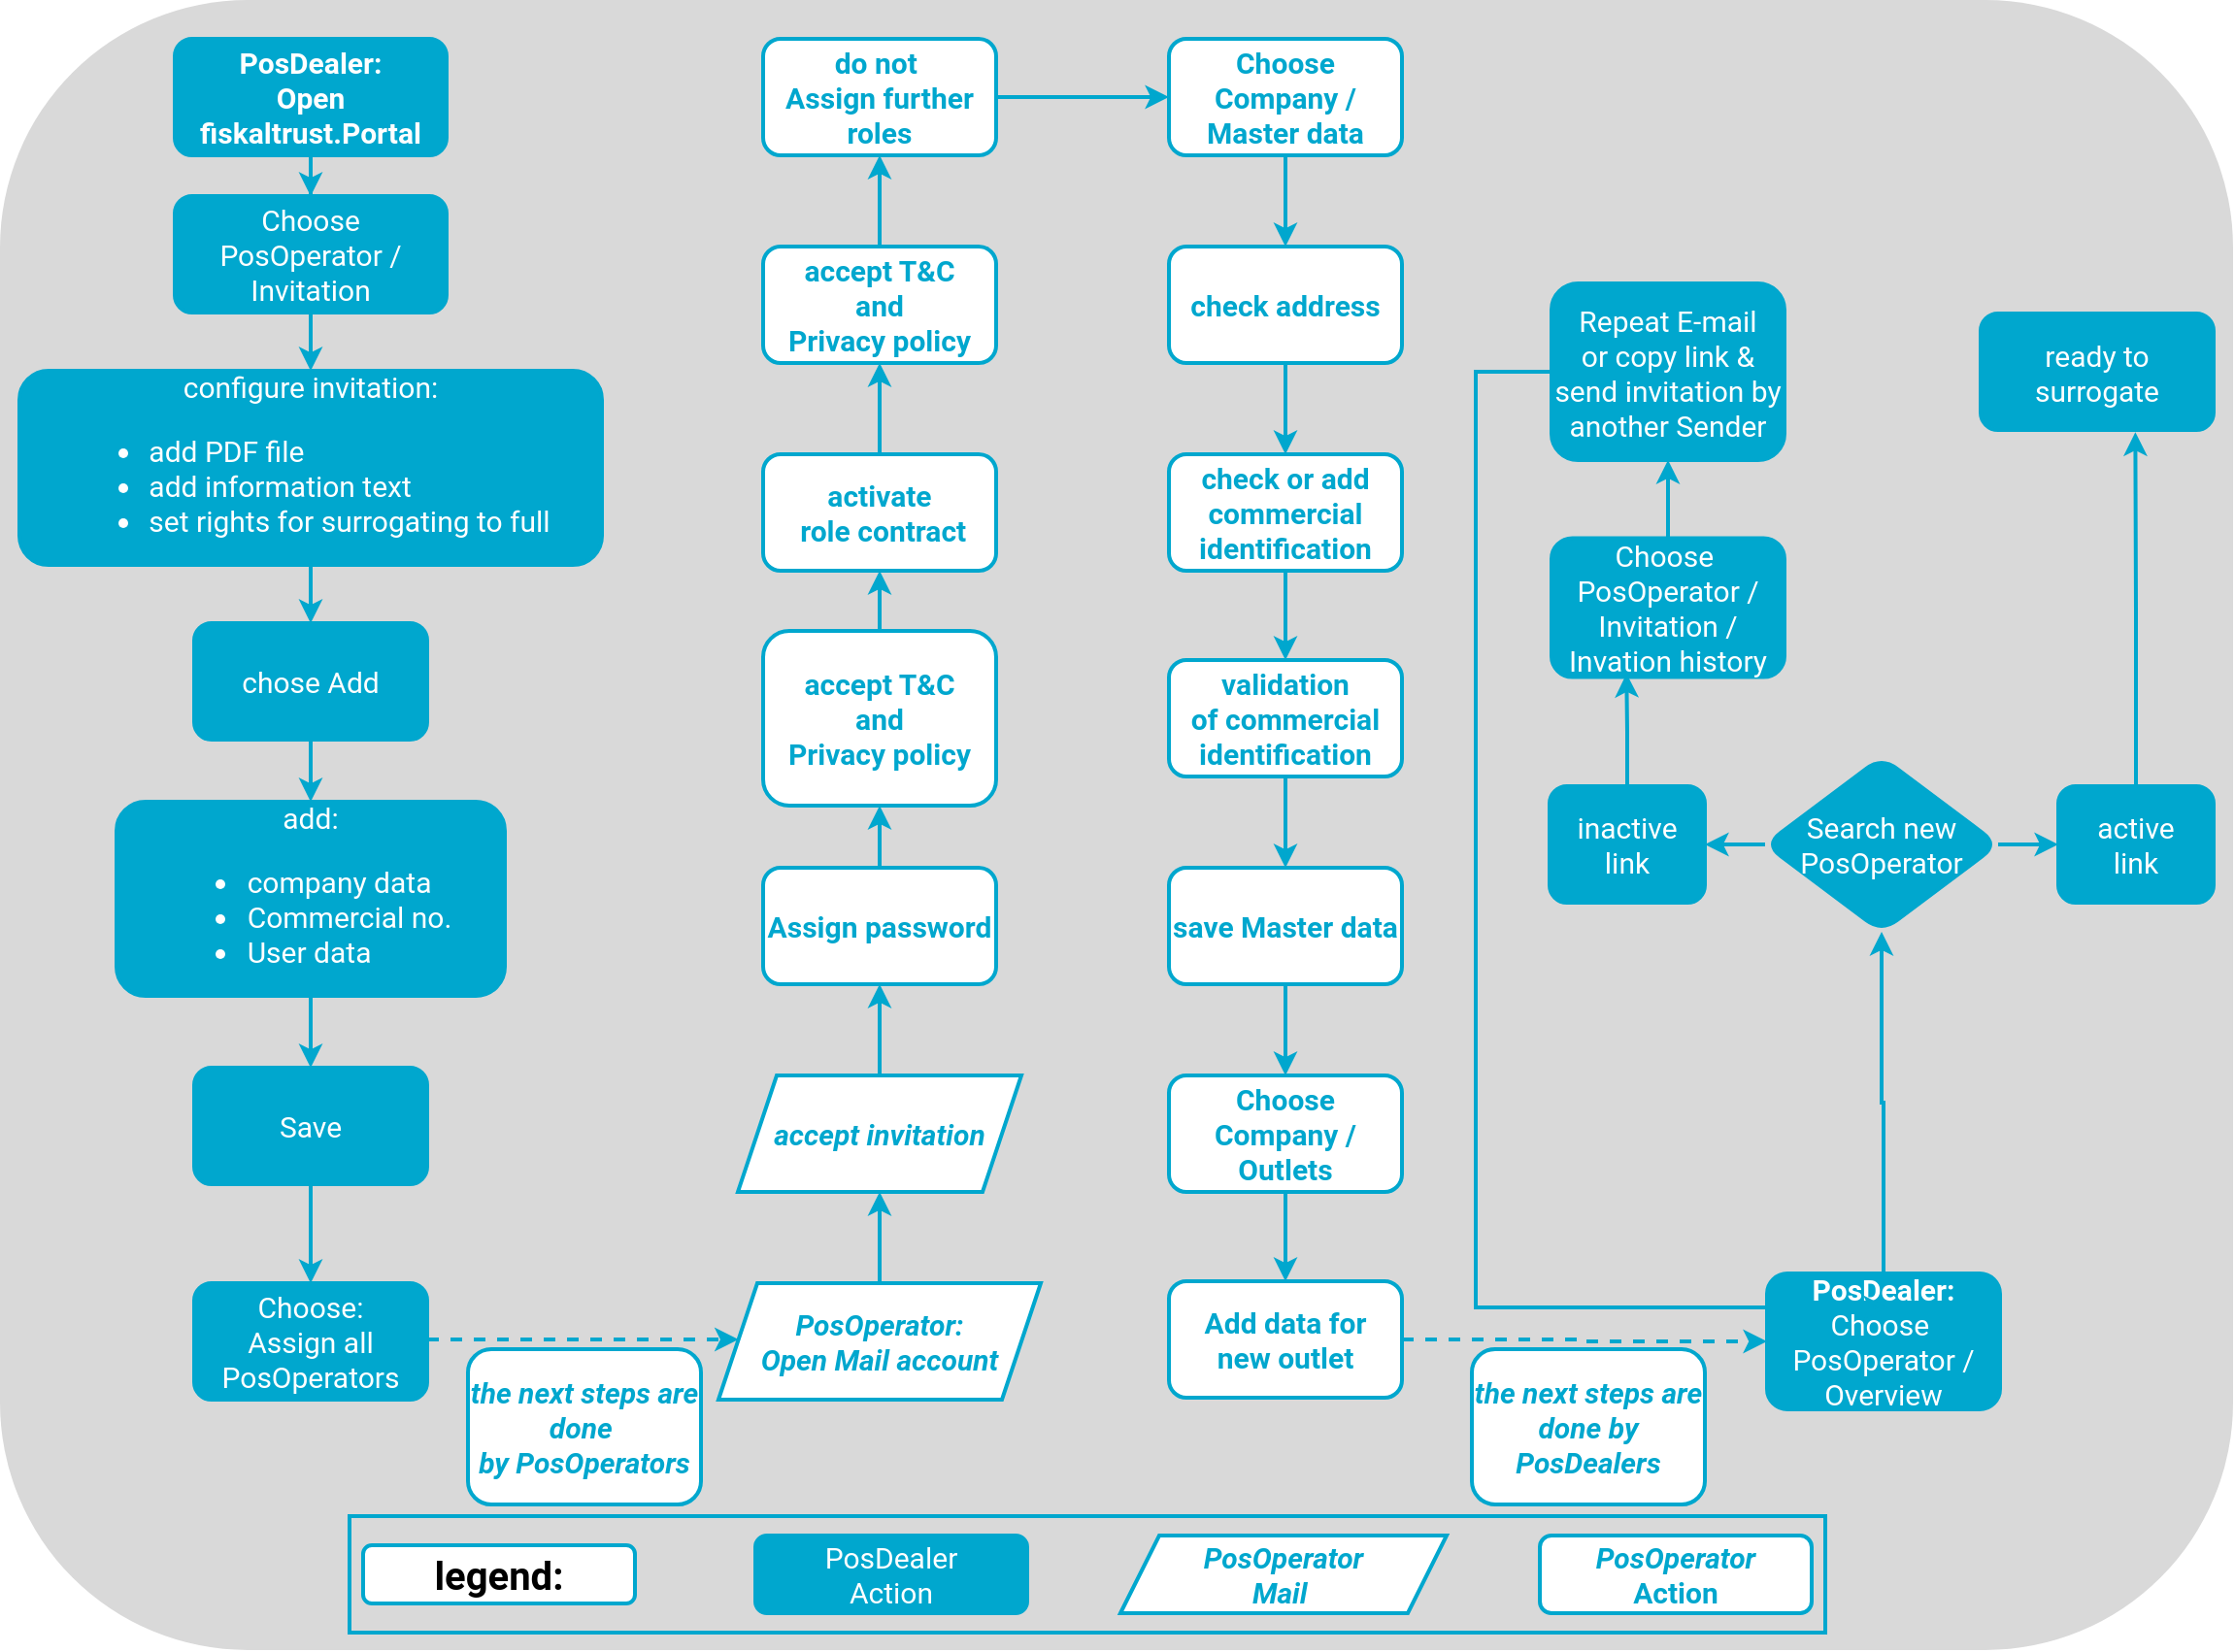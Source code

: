 <mxfile version="16.5.1" type="device"><diagram id="C5RBs43oDa-KdzZeNtuy" name="Page-1"><mxGraphModel dx="2465" dy="1008" grid="1" gridSize="10" guides="1" tooltips="1" connect="1" arrows="1" fold="1" page="1" pageScale="1" pageWidth="1169" pageHeight="827" math="0" shadow="0"><root><mxCell id="WIyWlLk6GJQsqaUBKTNV-0"/><mxCell id="WIyWlLk6GJQsqaUBKTNV-1" parent="WIyWlLk6GJQsqaUBKTNV-0"/><mxCell id="gjwJcGeJe08G-OfLPSlC-13" value="" style="rounded=1;whiteSpace=wrap;html=1;fillColor=#D9D9D9;strokeColor=none;" vertex="1" parent="WIyWlLk6GJQsqaUBKTNV-1"><mxGeometry x="-1160" width="1150" height="850" as="geometry"/></mxCell><mxCell id="Mn3AqxcqX_a29lvz7Gvl-0" value="" style="edgeStyle=orthogonalEdgeStyle;rounded=0;orthogonalLoop=1;jettySize=auto;html=1;fontFamily=Roboto;fontSize=24;fontColor=#00A7CE;strokeColor=#00A7CE;strokeWidth=2;" parent="WIyWlLk6GJQsqaUBKTNV-1" source="Mn3AqxcqX_a29lvz7Gvl-1" target="Mn3AqxcqX_a29lvz7Gvl-3" edge="1"><mxGeometry relative="1" as="geometry"/></mxCell><mxCell id="Mn3AqxcqX_a29lvz7Gvl-1" value="&lt;span style=&quot;font-weight: 700&quot;&gt;PosDealer:&lt;/span&gt;&lt;br style=&quot;font-weight: 700&quot;&gt;&lt;span style=&quot;font-weight: 700&quot;&gt;Open fiskaltrust.Portal&lt;/span&gt;&lt;span style=&quot;font-weight: 700 ; font-size: 15px&quot;&gt;&lt;br&gt;&lt;/span&gt;" style="whiteSpace=wrap;html=1;rounded=1;fontColor=#FFFFFF;strokeColor=#00A7CE;fillColor=#00A7CE;fontFamily=Roboto;fontSize=15;strokeWidth=2;" parent="WIyWlLk6GJQsqaUBKTNV-1" vertex="1"><mxGeometry x="-1070" y="20" width="140" height="60" as="geometry"/></mxCell><mxCell id="Mn3AqxcqX_a29lvz7Gvl-18" value="" style="edgeStyle=orthogonalEdgeStyle;rounded=0;orthogonalLoop=1;jettySize=auto;html=1;fontColor=#00A7CE;strokeColor=#00A7CE;strokeWidth=2;" parent="WIyWlLk6GJQsqaUBKTNV-1" source="Mn3AqxcqX_a29lvz7Gvl-3" target="Mn3AqxcqX_a29lvz7Gvl-17" edge="1"><mxGeometry relative="1" as="geometry"/></mxCell><mxCell id="Mn3AqxcqX_a29lvz7Gvl-3" value="Choose&lt;br&gt;PosOperator / Invitation" style="whiteSpace=wrap;html=1;rounded=1;fontFamily=Roboto;fontSize=15;fontColor=#FFFFFF;strokeColor=#00A7CE;fillColor=#00A7CE;strokeWidth=2;" parent="WIyWlLk6GJQsqaUBKTNV-1" vertex="1"><mxGeometry x="-1070" y="101" width="140" height="60" as="geometry"/></mxCell><mxCell id="Mn3AqxcqX_a29lvz7Gvl-20" value="" style="edgeStyle=orthogonalEdgeStyle;rounded=0;orthogonalLoop=1;jettySize=auto;html=1;fontColor=#00A7CE;strokeColor=#00A7CE;strokeWidth=2;" parent="WIyWlLk6GJQsqaUBKTNV-1" source="Mn3AqxcqX_a29lvz7Gvl-17" target="Mn3AqxcqX_a29lvz7Gvl-19" edge="1"><mxGeometry relative="1" as="geometry"/></mxCell><mxCell id="Mn3AqxcqX_a29lvz7Gvl-17" value="configure invitation:&lt;br&gt;&lt;ul&gt;&lt;li style=&quot;text-align: left&quot;&gt;&lt;span&gt;add PDF file&lt;/span&gt;&lt;br&gt;&lt;/li&gt;&lt;li style=&quot;text-align: left&quot;&gt;add information&amp;nbsp;text&lt;/li&gt;&lt;li style=&quot;text-align: left&quot;&gt;set rights for surrogating to full&lt;/li&gt;&lt;/ul&gt;" style="whiteSpace=wrap;html=1;rounded=1;fontFamily=Roboto;fontSize=15;fontColor=#FFFFFF;strokeColor=#00A7CE;fillColor=#00A7CE;strokeWidth=2;" parent="WIyWlLk6GJQsqaUBKTNV-1" vertex="1"><mxGeometry x="-1150" y="191" width="300" height="100" as="geometry"/></mxCell><mxCell id="Mn3AqxcqX_a29lvz7Gvl-95" value="" style="edgeStyle=orthogonalEdgeStyle;rounded=0;orthogonalLoop=1;jettySize=auto;html=1;fontColor=#00A7CE;strokeColor=#00A7CE;strokeWidth=2;" parent="WIyWlLk6GJQsqaUBKTNV-1" source="Mn3AqxcqX_a29lvz7Gvl-19" target="Mn3AqxcqX_a29lvz7Gvl-21" edge="1"><mxGeometry relative="1" as="geometry"/></mxCell><mxCell id="Mn3AqxcqX_a29lvz7Gvl-19" value="chose Add" style="whiteSpace=wrap;html=1;rounded=1;fontFamily=Roboto;fontSize=15;fontColor=#FFFFFF;strokeColor=#00A7CE;fillColor=#00A7CE;strokeWidth=2;" parent="WIyWlLk6GJQsqaUBKTNV-1" vertex="1"><mxGeometry x="-1060" y="321" width="120" height="60" as="geometry"/></mxCell><mxCell id="Mn3AqxcqX_a29lvz7Gvl-96" value="" style="edgeStyle=orthogonalEdgeStyle;rounded=0;orthogonalLoop=1;jettySize=auto;html=1;fontColor=#00A7CE;strokeColor=#00A7CE;strokeWidth=2;" parent="WIyWlLk6GJQsqaUBKTNV-1" source="Mn3AqxcqX_a29lvz7Gvl-21" target="Mn3AqxcqX_a29lvz7Gvl-23" edge="1"><mxGeometry relative="1" as="geometry"/></mxCell><mxCell id="Mn3AqxcqX_a29lvz7Gvl-21" value="add:&lt;br&gt;&lt;ul&gt;&lt;li style=&quot;text-align: left&quot;&gt;company data&lt;/li&gt;&lt;li style=&quot;text-align: left&quot;&gt;Commercial no.&lt;/li&gt;&lt;li style=&quot;text-align: left&quot;&gt;User data&lt;/li&gt;&lt;/ul&gt;" style="whiteSpace=wrap;html=1;rounded=1;fontFamily=Roboto;fontSize=15;fontColor=#FFFFFF;strokeColor=#00A7CE;fillColor=#00A7CE;strokeWidth=2;" parent="WIyWlLk6GJQsqaUBKTNV-1" vertex="1"><mxGeometry x="-1100" y="413" width="200" height="100" as="geometry"/></mxCell><mxCell id="Mn3AqxcqX_a29lvz7Gvl-26" value="" style="edgeStyle=orthogonalEdgeStyle;rounded=0;orthogonalLoop=1;jettySize=auto;html=1;fontColor=#00A7CE;strokeColor=#00A7CE;strokeWidth=2;" parent="WIyWlLk6GJQsqaUBKTNV-1" source="Mn3AqxcqX_a29lvz7Gvl-23" target="Mn3AqxcqX_a29lvz7Gvl-25" edge="1"><mxGeometry relative="1" as="geometry"/></mxCell><mxCell id="Mn3AqxcqX_a29lvz7Gvl-23" value="Save" style="whiteSpace=wrap;html=1;rounded=1;fontFamily=Roboto;fontSize=15;fontColor=#FFFFFF;strokeColor=#00A7CE;fillColor=#00A7CE;strokeWidth=2;" parent="WIyWlLk6GJQsqaUBKTNV-1" vertex="1"><mxGeometry x="-1060" y="550" width="120" height="60" as="geometry"/></mxCell><mxCell id="Mn3AqxcqX_a29lvz7Gvl-97" value="" style="edgeStyle=orthogonalEdgeStyle;rounded=0;orthogonalLoop=1;jettySize=auto;html=1;fontColor=#00A7CE;strokeColor=#00A7CE;strokeWidth=2;dashed=1;" parent="WIyWlLk6GJQsqaUBKTNV-1" source="Mn3AqxcqX_a29lvz7Gvl-25" target="Mn3AqxcqX_a29lvz7Gvl-34" edge="1"><mxGeometry relative="1" as="geometry"><Array as="points"><mxPoint x="-860" y="690"/><mxPoint x="-860" y="690"/></Array></mxGeometry></mxCell><mxCell id="Mn3AqxcqX_a29lvz7Gvl-25" value="Choose:&lt;br&gt;Assign all PosOperators" style="whiteSpace=wrap;html=1;rounded=1;fontFamily=Roboto;fontSize=15;fontColor=#FFFFFF;strokeColor=#00A7CE;fillColor=#00A7CE;strokeWidth=2;" parent="WIyWlLk6GJQsqaUBKTNV-1" vertex="1"><mxGeometry x="-1060" y="661" width="120" height="60" as="geometry"/></mxCell><mxCell id="Mn3AqxcqX_a29lvz7Gvl-33" value="" style="edgeStyle=orthogonalEdgeStyle;rounded=0;orthogonalLoop=1;jettySize=auto;html=1;fontFamily=Roboto;fontSize=24;fontColor=#00A7CE;strokeColor=#00A7CE;strokeWidth=2;" parent="WIyWlLk6GJQsqaUBKTNV-1" source="Mn3AqxcqX_a29lvz7Gvl-34" target="Mn3AqxcqX_a29lvz7Gvl-36" edge="1"><mxGeometry relative="1" as="geometry"/></mxCell><mxCell id="Mn3AqxcqX_a29lvz7Gvl-34" value="PosOperator:&lt;br&gt;Open Mail account" style="shape=parallelogram;perimeter=parallelogramPerimeter;whiteSpace=wrap;html=1;fixedSize=1;labelBackgroundColor=#;fontFamily=Roboto;fontSize=15;fontColor=#00A7CE;strokeColor=#00A7CE;fillColor=default;fontStyle=3;strokeWidth=2;" parent="WIyWlLk6GJQsqaUBKTNV-1" vertex="1"><mxGeometry x="-790" y="661" width="166" height="60" as="geometry"/></mxCell><mxCell id="Mn3AqxcqX_a29lvz7Gvl-35" value="" style="edgeStyle=orthogonalEdgeStyle;rounded=0;orthogonalLoop=1;jettySize=auto;html=1;fontFamily=Roboto;fontSize=24;fontColor=#00A7CE;strokeColor=#00A7CE;strokeWidth=2;exitX=0.5;exitY=0;exitDx=0;exitDy=0;" parent="WIyWlLk6GJQsqaUBKTNV-1" source="Mn3AqxcqX_a29lvz7Gvl-36" target="Mn3AqxcqX_a29lvz7Gvl-38" edge="1"><mxGeometry relative="1" as="geometry"><mxPoint x="-708.0" y="600" as="sourcePoint"/></mxGeometry></mxCell><mxCell id="Mn3AqxcqX_a29lvz7Gvl-36" value="accept invitation" style="shape=parallelogram;perimeter=parallelogramPerimeter;whiteSpace=wrap;html=1;fixedSize=1;labelBackgroundColor=#;fontFamily=Roboto;fontSize=15;fontColor=#00A7CE;strokeColor=#00A7CE;fillColor=default;fontStyle=3;strokeWidth=2;" parent="WIyWlLk6GJQsqaUBKTNV-1" vertex="1"><mxGeometry x="-780" y="554" width="146" height="60" as="geometry"/></mxCell><mxCell id="Mn3AqxcqX_a29lvz7Gvl-37" value="" style="edgeStyle=orthogonalEdgeStyle;rounded=0;orthogonalLoop=1;jettySize=auto;html=1;fontFamily=Roboto;fontSize=24;fontColor=#00A7CE;strokeColor=#00A7CE;strokeWidth=2;" parent="WIyWlLk6GJQsqaUBKTNV-1" source="Mn3AqxcqX_a29lvz7Gvl-38" target="Mn3AqxcqX_a29lvz7Gvl-40" edge="1"><mxGeometry relative="1" as="geometry"/></mxCell><mxCell id="Mn3AqxcqX_a29lvz7Gvl-38" value="Assign password" style="whiteSpace=wrap;html=1;rounded=1;fontFamily=Roboto;fontSize=15;fontColor=#00A7CE;fontStyle=1;strokeColor=#00A7CE;strokeWidth=2;" parent="WIyWlLk6GJQsqaUBKTNV-1" vertex="1"><mxGeometry x="-767" y="447" width="120" height="60" as="geometry"/></mxCell><mxCell id="Mn3AqxcqX_a29lvz7Gvl-39" value="" style="edgeStyle=orthogonalEdgeStyle;rounded=0;orthogonalLoop=1;jettySize=auto;html=1;strokeColor=#00A7CE;strokeWidth=2;" parent="WIyWlLk6GJQsqaUBKTNV-1" source="Mn3AqxcqX_a29lvz7Gvl-40" target="Mn3AqxcqX_a29lvz7Gvl-50" edge="1"><mxGeometry relative="1" as="geometry"/></mxCell><mxCell id="Mn3AqxcqX_a29lvz7Gvl-40" value="accept T&amp;amp;C&lt;br&gt;and &lt;br&gt;Privacy policy" style="whiteSpace=wrap;html=1;rounded=1;fontFamily=Roboto;fontSize=15;fontColor=#00A7CE;fontStyle=1;strokeColor=#00A7CE;strokeWidth=2;" parent="WIyWlLk6GJQsqaUBKTNV-1" vertex="1"><mxGeometry x="-767" y="325" width="120" height="90" as="geometry"/></mxCell><mxCell id="Mn3AqxcqX_a29lvz7Gvl-99" value="" style="edgeStyle=orthogonalEdgeStyle;rounded=0;orthogonalLoop=1;jettySize=auto;html=1;fontColor=#00A7CE;strokeColor=#00A7CE;strokeWidth=2;" parent="WIyWlLk6GJQsqaUBKTNV-1" source="Mn3AqxcqX_a29lvz7Gvl-42" target="Mn3AqxcqX_a29lvz7Gvl-44" edge="1"><mxGeometry relative="1" as="geometry"/></mxCell><mxCell id="Mn3AqxcqX_a29lvz7Gvl-103" value="" style="edgeStyle=orthogonalEdgeStyle;rounded=0;orthogonalLoop=1;jettySize=auto;html=1;fontColor=#00A7CE;strokeColor=#00A7CE;strokeWidth=2;entryX=0.5;entryY=0;entryDx=0;entryDy=0;" parent="WIyWlLk6GJQsqaUBKTNV-1" source="Mn3AqxcqX_a29lvz7Gvl-46" target="puUZkzGOgNQU4tXlGvYH-48" edge="1"><mxGeometry relative="1" as="geometry"><mxPoint x="-213.0" y="153" as="targetPoint"/></mxGeometry></mxCell><mxCell id="Mn3AqxcqX_a29lvz7Gvl-46" value="check or add commercial identification" style="whiteSpace=wrap;html=1;rounded=1;fontFamily=Roboto;fontSize=15;fontColor=#00A7CE;fontStyle=1;strokeColor=#00A7CE;strokeWidth=2;" parent="WIyWlLk6GJQsqaUBKTNV-1" vertex="1"><mxGeometry x="-558" y="234" width="120" height="60" as="geometry"/></mxCell><mxCell id="Mn3AqxcqX_a29lvz7Gvl-49" value="" style="edgeStyle=orthogonalEdgeStyle;rounded=0;orthogonalLoop=1;jettySize=auto;html=1;fontColor=#00A7CE;strokeColor=#00A7CE;strokeWidth=2;" parent="WIyWlLk6GJQsqaUBKTNV-1" source="Mn3AqxcqX_a29lvz7Gvl-50" target="Mn3AqxcqX_a29lvz7Gvl-52" edge="1"><mxGeometry relative="1" as="geometry"/></mxCell><mxCell id="Mn3AqxcqX_a29lvz7Gvl-50" value="activate&lt;br&gt;&amp;nbsp;role contract" style="whiteSpace=wrap;html=1;rounded=1;fontFamily=Roboto;fontSize=15;fontColor=#00A7CE;fontStyle=1;strokeColor=#00A7CE;strokeWidth=2;" parent="WIyWlLk6GJQsqaUBKTNV-1" vertex="1"><mxGeometry x="-767" y="234" width="120" height="60" as="geometry"/></mxCell><mxCell id="Mn3AqxcqX_a29lvz7Gvl-51" value="" style="edgeStyle=orthogonalEdgeStyle;rounded=0;orthogonalLoop=1;jettySize=auto;html=1;fontColor=#00A7CE;strokeColor=#00A7CE;strokeWidth=2;" parent="WIyWlLk6GJQsqaUBKTNV-1" source="Mn3AqxcqX_a29lvz7Gvl-52" target="Mn3AqxcqX_a29lvz7Gvl-54" edge="1"><mxGeometry relative="1" as="geometry"/></mxCell><mxCell id="Mn3AqxcqX_a29lvz7Gvl-52" value="&lt;span&gt;accept T&amp;amp;C&lt;/span&gt;&lt;br&gt;&lt;span&gt;and &lt;br&gt;Privacy policy&lt;/span&gt;" style="whiteSpace=wrap;html=1;rounded=1;fontFamily=Roboto;fontSize=15;fontColor=#00A7CE;fontStyle=1;strokeColor=#00A7CE;strokeWidth=2;" parent="WIyWlLk6GJQsqaUBKTNV-1" vertex="1"><mxGeometry x="-767" y="127" width="120" height="60" as="geometry"/></mxCell><mxCell id="gjwJcGeJe08G-OfLPSlC-8" style="edgeStyle=orthogonalEdgeStyle;rounded=1;orthogonalLoop=1;jettySize=auto;html=1;fontSize=15;fontFamily=Roboto;fillColor=default;strokeColor=#00A7CE;fontColor=#00A7CE;fontStyle=1;strokeWidth=2;" edge="1" parent="WIyWlLk6GJQsqaUBKTNV-1" source="Mn3AqxcqX_a29lvz7Gvl-54" target="Mn3AqxcqX_a29lvz7Gvl-42"><mxGeometry relative="1" as="geometry"/></mxCell><mxCell id="Mn3AqxcqX_a29lvz7Gvl-54" value="&lt;h4&gt;do not&amp;nbsp;&lt;br&gt;Assign further roles&lt;/h4&gt;" style="whiteSpace=wrap;html=1;rounded=1;fontFamily=Roboto;fontSize=15;fontColor=#00A7CE;fontStyle=1;strokeColor=#00A7CE;strokeWidth=2;" parent="WIyWlLk6GJQsqaUBKTNV-1" vertex="1"><mxGeometry x="-767" y="20" width="120" height="60" as="geometry"/></mxCell><mxCell id="Mn3AqxcqX_a29lvz7Gvl-100" value="" style="edgeStyle=orthogonalEdgeStyle;rounded=0;orthogonalLoop=1;jettySize=auto;html=1;fontColor=#00A7CE;strokeColor=#00A7CE;strokeWidth=2;" parent="WIyWlLk6GJQsqaUBKTNV-1" source="Mn3AqxcqX_a29lvz7Gvl-44" target="Mn3AqxcqX_a29lvz7Gvl-46" edge="1"><mxGeometry relative="1" as="geometry"/></mxCell><mxCell id="puUZkzGOgNQU4tXlGvYH-45" value="" style="edgeStyle=orthogonalEdgeStyle;rounded=0;orthogonalLoop=1;jettySize=auto;html=1;strokeColor=#00A7CE;strokeWidth=2;" parent="WIyWlLk6GJQsqaUBKTNV-1" source="puUZkzGOgNQU4tXlGvYH-46" target="puUZkzGOgNQU4tXlGvYH-62" edge="1"><mxGeometry relative="1" as="geometry"/></mxCell><mxCell id="puUZkzGOgNQU4tXlGvYH-46" value="save Master data" style="whiteSpace=wrap;html=1;rounded=1;fontFamily=Roboto;fontSize=15;fontColor=#00A7CE;fontStyle=1;strokeColor=#00A7CE;strokeWidth=2;" parent="WIyWlLk6GJQsqaUBKTNV-1" vertex="1"><mxGeometry x="-558" y="447" width="120" height="60" as="geometry"/></mxCell><mxCell id="puUZkzGOgNQU4tXlGvYH-47" value="" style="edgeStyle=orthogonalEdgeStyle;rounded=0;orthogonalLoop=1;jettySize=auto;html=1;fontColor=#00A7CE;strokeColor=#00A7CE;strokeWidth=2;entryX=0.5;entryY=0;entryDx=0;entryDy=0;" parent="WIyWlLk6GJQsqaUBKTNV-1" source="puUZkzGOgNQU4tXlGvYH-48" target="puUZkzGOgNQU4tXlGvYH-46" edge="1"><mxGeometry relative="1" as="geometry"><mxPoint x="-489" y="565" as="targetPoint"/></mxGeometry></mxCell><mxCell id="puUZkzGOgNQU4tXlGvYH-48" value="validation&lt;br&gt;of commercial identification" style="whiteSpace=wrap;html=1;rounded=1;fontFamily=Roboto;fontSize=15;fontColor=#00A7CE;fontStyle=1;strokeColor=#00A7CE;strokeWidth=2;" parent="WIyWlLk6GJQsqaUBKTNV-1" vertex="1"><mxGeometry x="-558" y="340" width="120" height="60" as="geometry"/></mxCell><mxCell id="puUZkzGOgNQU4tXlGvYH-49" value="" style="edgeStyle=orthogonalEdgeStyle;rounded=0;orthogonalLoop=1;jettySize=auto;html=1;fontColor=#00A7CE;strokeColor=#00A7CE;strokeWidth=2;" parent="WIyWlLk6GJQsqaUBKTNV-1" source="puUZkzGOgNQU4tXlGvYH-50" target="puUZkzGOgNQU4tXlGvYH-53" edge="1"><mxGeometry relative="1" as="geometry"/></mxCell><mxCell id="puUZkzGOgNQU4tXlGvYH-50" value="&lt;span style=&quot;font-weight: 700&quot;&gt;PosDealer:&lt;br&gt;&lt;/span&gt;Choose&amp;nbsp;&lt;br&gt;PosOperator / Overview" style="whiteSpace=wrap;html=1;rounded=1;fontFamily=Roboto;fontSize=15;fontColor=#FFFFFF;strokeColor=#00A7CE;fillColor=#00A7CE;strokeWidth=2;" parent="WIyWlLk6GJQsqaUBKTNV-1" vertex="1"><mxGeometry x="-250" y="656" width="120" height="70" as="geometry"/></mxCell><mxCell id="gjwJcGeJe08G-OfLPSlC-10" value="" style="edgeStyle=orthogonalEdgeStyle;rounded=0;orthogonalLoop=1;jettySize=auto;html=1;strokeColor=#00A7CE;strokeWidth=2;" edge="1" parent="WIyWlLk6GJQsqaUBKTNV-1" source="puUZkzGOgNQU4tXlGvYH-53" target="puUZkzGOgNQU4tXlGvYH-55"><mxGeometry relative="1" as="geometry"/></mxCell><mxCell id="gjwJcGeJe08G-OfLPSlC-16" style="edgeStyle=orthogonalEdgeStyle;rounded=0;orthogonalLoop=1;jettySize=auto;html=1;strokeColor=#00A7CE;fontColor=#00A7CE;strokeWidth=2;" edge="1" parent="WIyWlLk6GJQsqaUBKTNV-1" source="puUZkzGOgNQU4tXlGvYH-53" target="puUZkzGOgNQU4tXlGvYH-60"><mxGeometry relative="1" as="geometry"/></mxCell><mxCell id="puUZkzGOgNQU4tXlGvYH-53" value="Search new PosOperator" style="rhombus;whiteSpace=wrap;html=1;rounded=1;fontFamily=Roboto;fontSize=15;fontColor=#FFFFFF;strokeColor=#00A7CE;fillColor=#00A7CE;strokeWidth=2;" parent="WIyWlLk6GJQsqaUBKTNV-1" vertex="1"><mxGeometry x="-251" y="390" width="120" height="90" as="geometry"/></mxCell><mxCell id="puUZkzGOgNQU4tXlGvYH-54" value="" style="edgeStyle=orthogonalEdgeStyle;rounded=0;orthogonalLoop=1;jettySize=auto;html=1;fontColor=#00A7CE;strokeColor=#00A7CE;strokeWidth=2;entryX=0.322;entryY=0.976;entryDx=0;entryDy=0;entryPerimeter=0;" parent="WIyWlLk6GJQsqaUBKTNV-1" source="puUZkzGOgNQU4tXlGvYH-55" target="puUZkzGOgNQU4tXlGvYH-57" edge="1"><mxGeometry relative="1" as="geometry"><mxPoint x="-301" y="350" as="targetPoint"/></mxGeometry></mxCell><mxCell id="puUZkzGOgNQU4tXlGvYH-55" value="inactive&lt;br&gt;link" style="whiteSpace=wrap;html=1;rounded=1;fontFamily=Roboto;fontSize=15;fontColor=#FFFFFF;strokeColor=#00A7CE;fillColor=#00A7CE;strokeWidth=2;" parent="WIyWlLk6GJQsqaUBKTNV-1" vertex="1"><mxGeometry x="-362" y="405" width="80" height="60" as="geometry"/></mxCell><mxCell id="puUZkzGOgNQU4tXlGvYH-56" value="" style="edgeStyle=orthogonalEdgeStyle;rounded=0;orthogonalLoop=1;jettySize=auto;html=1;fontColor=#00A7CE;strokeColor=#00A7CE;strokeWidth=2;" parent="WIyWlLk6GJQsqaUBKTNV-1" source="puUZkzGOgNQU4tXlGvYH-57" target="puUZkzGOgNQU4tXlGvYH-59" edge="1"><mxGeometry relative="1" as="geometry"/></mxCell><mxCell id="puUZkzGOgNQU4tXlGvYH-57" value="Choose&amp;nbsp;&lt;br&gt;PosOperator / Invitation / Invation history" style="whiteSpace=wrap;html=1;rounded=1;fontFamily=Roboto;fontSize=15;fontColor=#FFFFFF;strokeColor=#00A7CE;fillColor=#00A7CE;strokeWidth=2;" parent="WIyWlLk6GJQsqaUBKTNV-1" vertex="1"><mxGeometry x="-361" y="277.25" width="120" height="71.5" as="geometry"/></mxCell><mxCell id="gjwJcGeJe08G-OfLPSlC-11" style="edgeStyle=orthogonalEdgeStyle;rounded=0;orthogonalLoop=1;jettySize=auto;html=1;entryX=0;entryY=0.25;entryDx=0;entryDy=0;strokeColor=#00A7CE;strokeWidth=2;exitX=0;exitY=0.5;exitDx=0;exitDy=0;" edge="1" parent="WIyWlLk6GJQsqaUBKTNV-1" source="puUZkzGOgNQU4tXlGvYH-59"><mxGeometry relative="1" as="geometry"><mxPoint x="-337" y="152.5" as="sourcePoint"/><mxPoint x="-188" y="673.5" as="targetPoint"/><Array as="points"><mxPoint x="-400" y="191"/><mxPoint x="-400" y="673"/></Array></mxGeometry></mxCell><mxCell id="puUZkzGOgNQU4tXlGvYH-59" value="Repeat E-mail&lt;br&gt;or copy link &amp;amp; send invitation by another Sender" style="whiteSpace=wrap;html=1;rounded=1;fontFamily=Roboto;fontSize=15;fontColor=#FFFFFF;strokeColor=#00A7CE;fillColor=#00A7CE;strokeWidth=2;" parent="WIyWlLk6GJQsqaUBKTNV-1" vertex="1"><mxGeometry x="-361" y="146" width="120" height="91" as="geometry"/></mxCell><mxCell id="gjwJcGeJe08G-OfLPSlC-15" value="" style="edgeStyle=orthogonalEdgeStyle;rounded=0;orthogonalLoop=1;jettySize=auto;html=1;strokeColor=#00A7CE;fontColor=#00A7CE;strokeWidth=2;entryX=0.664;entryY=1.019;entryDx=0;entryDy=0;entryPerimeter=0;" edge="1" parent="WIyWlLk6GJQsqaUBKTNV-1" source="puUZkzGOgNQU4tXlGvYH-60" target="gjwJcGeJe08G-OfLPSlC-14"><mxGeometry relative="1" as="geometry"/></mxCell><mxCell id="puUZkzGOgNQU4tXlGvYH-60" value="active&lt;br&gt;link" style="whiteSpace=wrap;html=1;rounded=1;fontFamily=Roboto;fontSize=15;fontColor=#FFFFFF;strokeColor=#00A7CE;fillColor=#00A7CE;strokeWidth=2;" parent="WIyWlLk6GJQsqaUBKTNV-1" vertex="1"><mxGeometry x="-100" y="405" width="80" height="60" as="geometry"/></mxCell><mxCell id="puUZkzGOgNQU4tXlGvYH-61" value="" style="edgeStyle=orthogonalEdgeStyle;rounded=0;orthogonalLoop=1;jettySize=auto;html=1;strokeColor=#00A7CE;strokeWidth=2;" parent="WIyWlLk6GJQsqaUBKTNV-1" source="puUZkzGOgNQU4tXlGvYH-62" target="puUZkzGOgNQU4tXlGvYH-64" edge="1"><mxGeometry relative="1" as="geometry"/></mxCell><mxCell id="puUZkzGOgNQU4tXlGvYH-62" value="Choose Company / Outlets" style="whiteSpace=wrap;html=1;rounded=1;fontFamily=Roboto;fontSize=15;fontColor=#00A7CE;fontStyle=1;strokeColor=#00A7CE;strokeWidth=2;" parent="WIyWlLk6GJQsqaUBKTNV-1" vertex="1"><mxGeometry x="-558" y="554" width="120" height="60" as="geometry"/></mxCell><mxCell id="gjwJcGeJe08G-OfLPSlC-17" style="edgeStyle=orthogonalEdgeStyle;rounded=0;orthogonalLoop=1;jettySize=auto;html=1;strokeColor=#00A7CE;fontColor=#00A7CE;strokeWidth=2;dashed=1;" edge="1" parent="WIyWlLk6GJQsqaUBKTNV-1" source="puUZkzGOgNQU4tXlGvYH-64" target="puUZkzGOgNQU4tXlGvYH-50"><mxGeometry relative="1" as="geometry"/></mxCell><mxCell id="puUZkzGOgNQU4tXlGvYH-64" value="Add data for&lt;br&gt;new outlet" style="whiteSpace=wrap;html=1;rounded=1;fontFamily=Roboto;fontSize=15;fontColor=#00A7CE;fontStyle=1;strokeColor=#00A7CE;strokeWidth=2;" parent="WIyWlLk6GJQsqaUBKTNV-1" vertex="1"><mxGeometry x="-558" y="660" width="120" height="60" as="geometry"/></mxCell><mxCell id="gjwJcGeJe08G-OfLPSlC-3" value="&lt;div&gt;&lt;i&gt;the next steps are done&amp;nbsp;&lt;/i&gt;&lt;/div&gt;&lt;div&gt;&lt;i&gt;by PosOperators&lt;/i&gt;&lt;/div&gt;" style="whiteSpace=wrap;html=1;rounded=1;fontFamily=Roboto;fontStyle=1;fontSize=15;fontColor=#00A7CE;strokeColor=#00A7CE;strokeWidth=2;" vertex="1" parent="WIyWlLk6GJQsqaUBKTNV-1"><mxGeometry x="-919" y="695" width="120" height="80" as="geometry"/></mxCell><mxCell id="Mn3AqxcqX_a29lvz7Gvl-44" value="check address" style="whiteSpace=wrap;html=1;rounded=1;fontFamily=Roboto;fontSize=15;fontColor=#00A7CE;fontStyle=1;strokeColor=#00A7CE;strokeWidth=2;" parent="WIyWlLk6GJQsqaUBKTNV-1" vertex="1"><mxGeometry x="-558" y="127" width="120" height="60" as="geometry"/></mxCell><mxCell id="Mn3AqxcqX_a29lvz7Gvl-42" value="Choose Company / Master data" style="whiteSpace=wrap;html=1;rounded=1;fontFamily=Roboto;fontSize=15;fontColor=#00A7CE;fontStyle=1;strokeColor=#00A7CE;strokeWidth=2;" parent="WIyWlLk6GJQsqaUBKTNV-1" vertex="1"><mxGeometry x="-558" y="20" width="120" height="60" as="geometry"/></mxCell><mxCell id="gjwJcGeJe08G-OfLPSlC-9" value="&lt;div&gt;&lt;i&gt;the next steps are&lt;/i&gt;&lt;/div&gt;&lt;div&gt;&lt;i&gt;done by PosDealers&lt;/i&gt;&lt;/div&gt;" style="whiteSpace=wrap;html=1;rounded=1;fontFamily=Roboto;fontStyle=1;fontSize=15;fontColor=#00A7CE;strokeColor=#00A7CE;strokeWidth=2;" vertex="1" parent="WIyWlLk6GJQsqaUBKTNV-1"><mxGeometry x="-402" y="695" width="120" height="80" as="geometry"/></mxCell><mxCell id="gjwJcGeJe08G-OfLPSlC-14" value="ready to surrogate" style="whiteSpace=wrap;html=1;fontSize=15;fontFamily=Roboto;fillColor=#00A7CE;strokeColor=#00A7CE;fontColor=#FFFFFF;rounded=1;strokeWidth=2;" vertex="1" parent="WIyWlLk6GJQsqaUBKTNV-1"><mxGeometry x="-140" y="161.5" width="120" height="60" as="geometry"/></mxCell><mxCell id="gjwJcGeJe08G-OfLPSlC-18" value="" style="group" vertex="1" connectable="0" parent="WIyWlLk6GJQsqaUBKTNV-1"><mxGeometry x="-980" y="781" width="760" height="60" as="geometry"/></mxCell><mxCell id="puUZkzGOgNQU4tXlGvYH-17" value="" style="rounded=0;whiteSpace=wrap;html=1;fillColor=none;strokeWidth=2;strokeColor=#00A7CE;" parent="gjwJcGeJe08G-OfLPSlC-18" vertex="1"><mxGeometry width="760" height="60" as="geometry"/></mxCell><mxCell id="puUZkzGOgNQU4tXlGvYH-18" value="&lt;span style=&quot;font-size: 15px&quot;&gt;PosDealer&lt;br&gt;Action&lt;/span&gt;" style="whiteSpace=wrap;html=1;rounded=1;fontFamily=Roboto;fontSize=15;fontColor=#FFFFFF;strokeColor=#00A7CE;fillColor=#00A7CE;strokeWidth=2;" parent="gjwJcGeJe08G-OfLPSlC-18" vertex="1"><mxGeometry x="209" y="10" width="140" height="40" as="geometry"/></mxCell><mxCell id="puUZkzGOgNQU4tXlGvYH-19" value="&lt;i&gt;PosOperator&lt;br&gt;&lt;/i&gt;Action" style="whiteSpace=wrap;html=1;rounded=1;fontFamily=Roboto;fontStyle=1;fontSize=15;fontColor=#00A7CE;strokeColor=#00A7CE;strokeWidth=2;" parent="gjwJcGeJe08G-OfLPSlC-18" vertex="1"><mxGeometry x="613" y="10" width="140" height="40" as="geometry"/></mxCell><mxCell id="puUZkzGOgNQU4tXlGvYH-20" value="&lt;font style=&quot;font-size: 20px&quot;&gt;legend:&lt;/font&gt;" style="whiteSpace=wrap;html=1;rounded=1;fontFamily=Roboto;fontStyle=1;fontSize=15;strokeWidth=2;strokeColor=#00A7CE;" parent="gjwJcGeJe08G-OfLPSlC-18" vertex="1"><mxGeometry x="7" y="15" width="140" height="30" as="geometry"/></mxCell><mxCell id="puUZkzGOgNQU4tXlGvYH-21" value="PosOperator&lt;br&gt;Mail&amp;nbsp;" style="shape=parallelogram;perimeter=parallelogramPerimeter;whiteSpace=wrap;html=1;fixedSize=1;labelBackgroundColor=#;fontFamily=Roboto;fontSize=15;fontColor=#00A7CE;strokeColor=#00A7CE;fillColor=default;fontStyle=3;strokeWidth=2;" parent="gjwJcGeJe08G-OfLPSlC-18" vertex="1"><mxGeometry x="397" y="10" width="168" height="40" as="geometry"/></mxCell></root></mxGraphModel></diagram></mxfile>